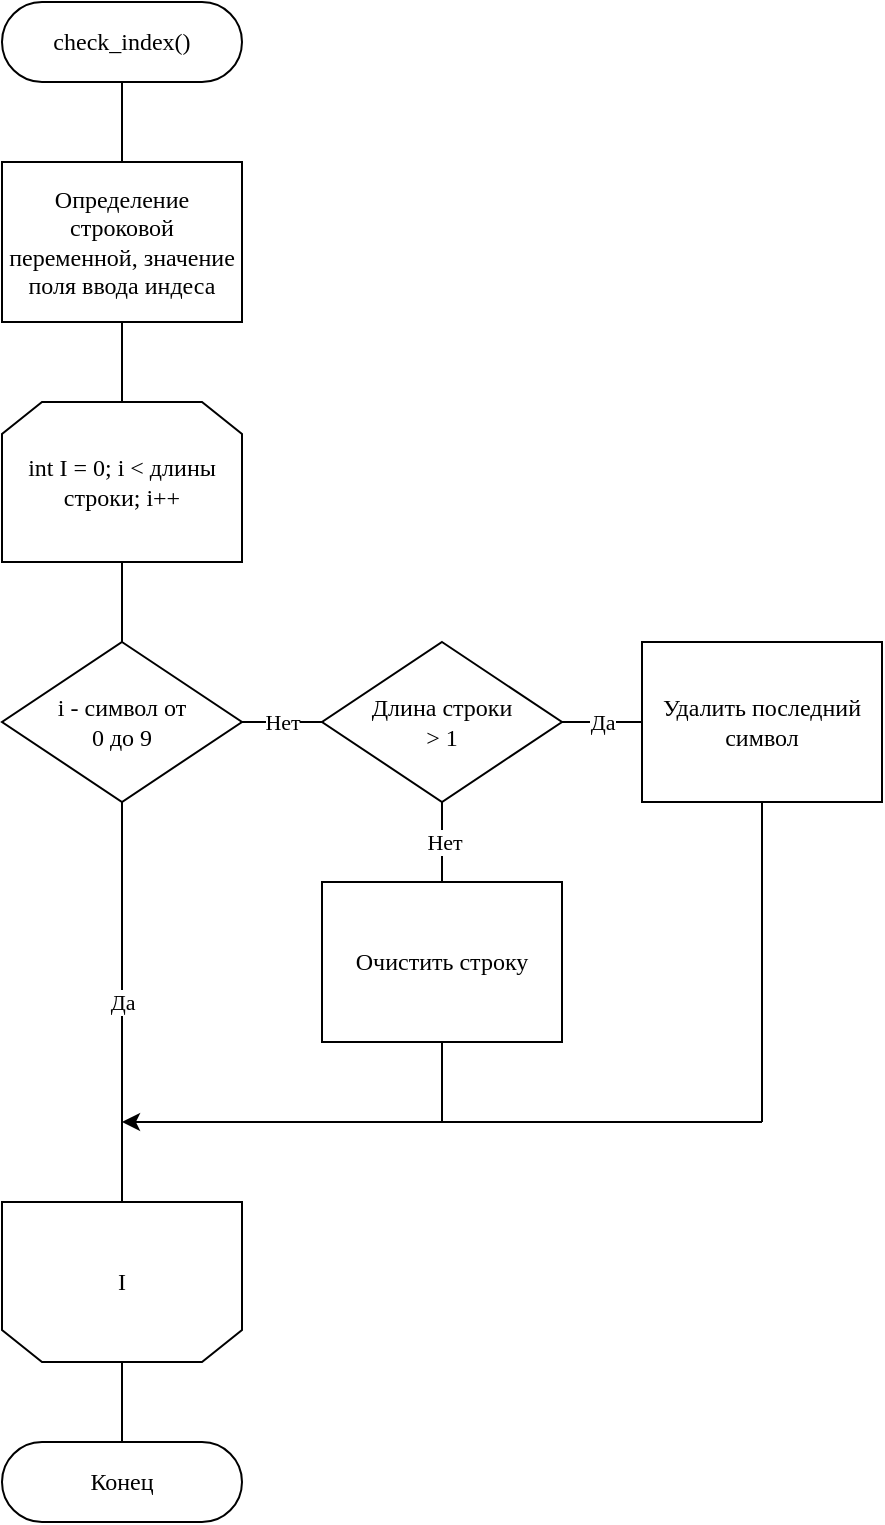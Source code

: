 <mxfile version="24.3.1" type="device">
  <diagram name="Страница — 1" id="f5qaqixOcX6vG_OhwR0j">
    <mxGraphModel dx="810" dy="777" grid="1" gridSize="10" guides="1" tooltips="1" connect="1" arrows="1" fold="1" page="1" pageScale="1" pageWidth="649" pageHeight="1011" math="0" shadow="0">
      <root>
        <mxCell id="0" />
        <mxCell id="1" parent="0" />
        <mxCell id="dfWnUZiQalTf4Hm-opxF-7" value="" style="edgeStyle=orthogonalEdgeStyle;rounded=0;orthogonalLoop=1;jettySize=auto;html=1;endArrow=none;endFill=0;fontFamily=Times New Roman;" edge="1" parent="1" source="G2koELMS9Zzc0mMwnOTS-1" target="G2koELMS9Zzc0mMwnOTS-3">
          <mxGeometry relative="1" as="geometry" />
        </mxCell>
        <mxCell id="G2koELMS9Zzc0mMwnOTS-1" value="check_index()" style="html=1;dashed=0;whiteSpace=wrap;shape=mxgraph.dfd.start;fontFamily=Times New Roman;" parent="1" vertex="1">
          <mxGeometry x="40" y="40" width="120" height="40" as="geometry" />
        </mxCell>
        <mxCell id="dfWnUZiQalTf4Hm-opxF-6" value="" style="edgeStyle=orthogonalEdgeStyle;rounded=0;orthogonalLoop=1;jettySize=auto;html=1;endArrow=none;endFill=0;fontFamily=Times New Roman;" edge="1" parent="1" source="G2koELMS9Zzc0mMwnOTS-3" target="G2koELMS9Zzc0mMwnOTS-4">
          <mxGeometry relative="1" as="geometry" />
        </mxCell>
        <mxCell id="G2koELMS9Zzc0mMwnOTS-3" value="Определение строковой переменной, значение поля ввода индеса" style="rounded=0;whiteSpace=wrap;html=1;fontFamily=Times New Roman;" parent="1" vertex="1">
          <mxGeometry x="40" y="120" width="120" height="80" as="geometry" />
        </mxCell>
        <mxCell id="dfWnUZiQalTf4Hm-opxF-5" style="edgeStyle=orthogonalEdgeStyle;rounded=0;orthogonalLoop=1;jettySize=auto;html=1;exitX=0.5;exitY=1;exitDx=0;exitDy=0;entryX=0.5;entryY=0;entryDx=0;entryDy=0;endArrow=none;endFill=0;fontFamily=Times New Roman;" edge="1" parent="1" source="G2koELMS9Zzc0mMwnOTS-4" target="dfWnUZiQalTf4Hm-opxF-1">
          <mxGeometry relative="1" as="geometry" />
        </mxCell>
        <mxCell id="G2koELMS9Zzc0mMwnOTS-4" value="int I = 0; i &amp;lt; длины строки; i++" style="shape=loopLimit;whiteSpace=wrap;html=1;fontFamily=Times New Roman;" parent="1" vertex="1">
          <mxGeometry x="40" y="240" width="120" height="80" as="geometry" />
        </mxCell>
        <mxCell id="dfWnUZiQalTf4Hm-opxF-3" value="" style="edgeStyle=orthogonalEdgeStyle;rounded=0;orthogonalLoop=1;jettySize=auto;html=1;endArrow=none;endFill=0;fontFamily=Times New Roman;" edge="1" parent="1" source="G2koELMS9Zzc0mMwnOTS-5" target="dfWnUZiQalTf4Hm-opxF-2">
          <mxGeometry relative="1" as="geometry" />
        </mxCell>
        <mxCell id="G2koELMS9Zzc0mMwnOTS-5" value="I" style="shape=loopLimit;whiteSpace=wrap;html=1;direction=west;fontFamily=Times New Roman;" parent="1" vertex="1">
          <mxGeometry x="40" y="640" width="120" height="80" as="geometry" />
        </mxCell>
        <mxCell id="dfWnUZiQalTf4Hm-opxF-4" value="Да" style="edgeStyle=orthogonalEdgeStyle;rounded=0;orthogonalLoop=1;jettySize=auto;html=1;exitX=0.5;exitY=1;exitDx=0;exitDy=0;entryX=0.5;entryY=1;entryDx=0;entryDy=0;endArrow=none;endFill=0;fontFamily=Times New Roman;" edge="1" parent="1" source="dfWnUZiQalTf4Hm-opxF-1" target="G2koELMS9Zzc0mMwnOTS-5">
          <mxGeometry relative="1" as="geometry" />
        </mxCell>
        <mxCell id="dfWnUZiQalTf4Hm-opxF-9" value="Нет" style="edgeStyle=orthogonalEdgeStyle;rounded=0;orthogonalLoop=1;jettySize=auto;html=1;exitX=1;exitY=0.5;exitDx=0;exitDy=0;endArrow=none;endFill=0;fontFamily=Times New Roman;" edge="1" parent="1" source="dfWnUZiQalTf4Hm-opxF-1" target="dfWnUZiQalTf4Hm-opxF-8">
          <mxGeometry relative="1" as="geometry" />
        </mxCell>
        <mxCell id="dfWnUZiQalTf4Hm-opxF-1" value="i - символ от &lt;br&gt;0 до 9" style="rhombus;whiteSpace=wrap;html=1;fontFamily=Times New Roman;" vertex="1" parent="1">
          <mxGeometry x="40" y="360" width="120" height="80" as="geometry" />
        </mxCell>
        <mxCell id="dfWnUZiQalTf4Hm-opxF-2" value="Конец" style="html=1;dashed=0;whiteSpace=wrap;shape=mxgraph.dfd.start;fontFamily=Times New Roman;" vertex="1" parent="1">
          <mxGeometry x="40" y="760" width="120" height="40" as="geometry" />
        </mxCell>
        <mxCell id="dfWnUZiQalTf4Hm-opxF-11" value="Нет" style="edgeStyle=orthogonalEdgeStyle;rounded=0;orthogonalLoop=1;jettySize=auto;html=1;exitX=0.5;exitY=1;exitDx=0;exitDy=0;entryX=0.5;entryY=0;entryDx=0;entryDy=0;endArrow=none;endFill=0;fontFamily=Times New Roman;" edge="1" parent="1" source="dfWnUZiQalTf4Hm-opxF-8">
          <mxGeometry relative="1" as="geometry">
            <mxPoint x="260" y="480" as="targetPoint" />
          </mxGeometry>
        </mxCell>
        <mxCell id="dfWnUZiQalTf4Hm-opxF-15" value="Да" style="edgeStyle=orthogonalEdgeStyle;rounded=0;orthogonalLoop=1;jettySize=auto;html=1;exitX=1;exitY=0.5;exitDx=0;exitDy=0;entryX=0;entryY=0.5;entryDx=0;entryDy=0;endArrow=none;endFill=0;fontFamily=Times New Roman;" edge="1" parent="1" source="dfWnUZiQalTf4Hm-opxF-8" target="dfWnUZiQalTf4Hm-opxF-12">
          <mxGeometry relative="1" as="geometry" />
        </mxCell>
        <mxCell id="dfWnUZiQalTf4Hm-opxF-8" value="Длина строки &lt;br&gt;&amp;gt; 1" style="rhombus;whiteSpace=wrap;html=1;fontFamily=Times New Roman;" vertex="1" parent="1">
          <mxGeometry x="200" y="360" width="120" height="80" as="geometry" />
        </mxCell>
        <mxCell id="dfWnUZiQalTf4Hm-opxF-21" style="edgeStyle=orthogonalEdgeStyle;rounded=0;orthogonalLoop=1;jettySize=auto;html=1;exitX=0.5;exitY=1;exitDx=0;exitDy=0;endArrow=none;endFill=0;fontFamily=Times New Roman;" edge="1" parent="1" source="dfWnUZiQalTf4Hm-opxF-12">
          <mxGeometry relative="1" as="geometry">
            <mxPoint x="420" y="600" as="targetPoint" />
          </mxGeometry>
        </mxCell>
        <mxCell id="dfWnUZiQalTf4Hm-opxF-12" value="Удалить последний символ" style="rounded=0;whiteSpace=wrap;html=1;fontFamily=Times New Roman;" vertex="1" parent="1">
          <mxGeometry x="360" y="360" width="120" height="80" as="geometry" />
        </mxCell>
        <mxCell id="dfWnUZiQalTf4Hm-opxF-22" style="edgeStyle=orthogonalEdgeStyle;rounded=0;orthogonalLoop=1;jettySize=auto;html=1;exitX=0.5;exitY=1;exitDx=0;exitDy=0;endArrow=none;endFill=0;fontFamily=Times New Roman;" edge="1" parent="1" source="dfWnUZiQalTf4Hm-opxF-13">
          <mxGeometry relative="1" as="geometry">
            <mxPoint x="260" y="600" as="targetPoint" />
          </mxGeometry>
        </mxCell>
        <mxCell id="dfWnUZiQalTf4Hm-opxF-13" value="Очистить строку" style="rounded=0;whiteSpace=wrap;html=1;fontFamily=Times New Roman;" vertex="1" parent="1">
          <mxGeometry x="200" y="480" width="120" height="80" as="geometry" />
        </mxCell>
        <mxCell id="dfWnUZiQalTf4Hm-opxF-23" value="" style="endArrow=classic;html=1;rounded=0;fontFamily=Times New Roman;" edge="1" parent="1">
          <mxGeometry width="50" height="50" relative="1" as="geometry">
            <mxPoint x="420" y="600" as="sourcePoint" />
            <mxPoint x="100" y="600" as="targetPoint" />
          </mxGeometry>
        </mxCell>
      </root>
    </mxGraphModel>
  </diagram>
</mxfile>
